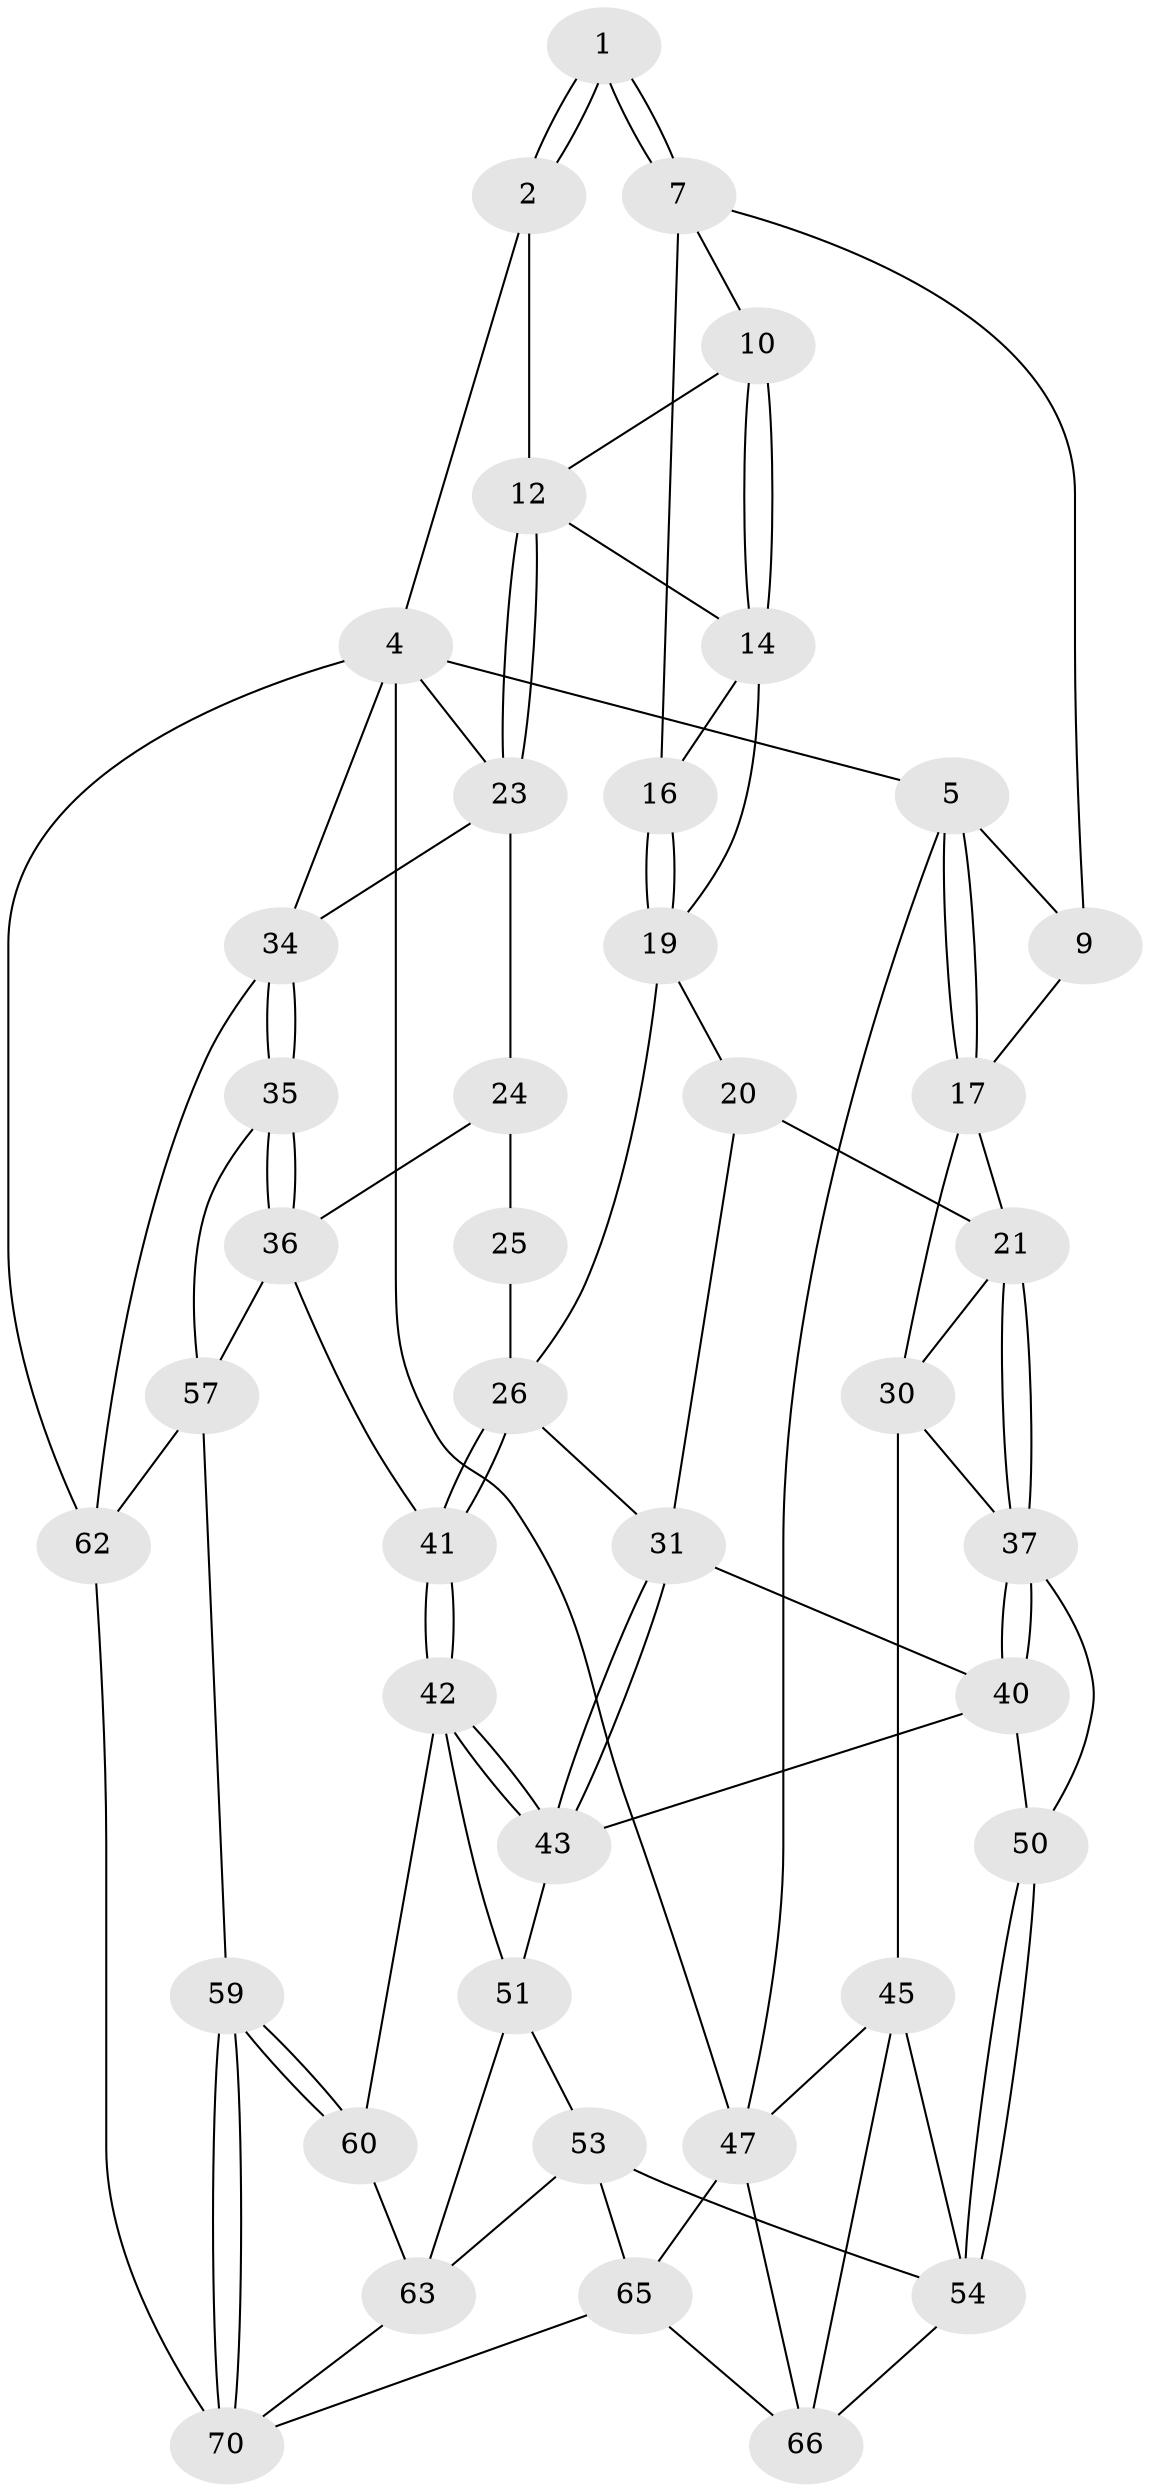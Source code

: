 // Generated by graph-tools (version 1.1) at 2025/52/02/27/25 19:52:37]
// undirected, 42 vertices, 95 edges
graph export_dot {
graph [start="1"]
  node [color=gray90,style=filled];
  1 [pos="+0.535746050946021+0"];
  2 [pos="+0.9957717718053871+0",super="+3"];
  4 [pos="+1+0",super="+67"];
  5 [pos="+0+0",super="+6"];
  7 [pos="+0.5617526128649429+0.12411344111655497",super="+8"];
  9 [pos="+0.3282582962605699+0.15171538267134538"];
  10 [pos="+0.6578719061240121+0.1363649385966046",super="+11"];
  12 [pos="+0.839459826799585+0.30384001438955605",super="+13"];
  14 [pos="+0.7240904231214519+0.2545484160108565",super="+15"];
  16 [pos="+0.4925921106246337+0.2117666794712653"];
  17 [pos="+0+0",super="+18"];
  19 [pos="+0.4670030385783265+0.3874217736760027",super="+28"];
  20 [pos="+0.3444117613659172+0.4146386239410736"];
  21 [pos="+0.23476355021656883+0.39829270194182936",super="+22"];
  23 [pos="+0.8909909342770073+0.3770972264256296",super="+29"];
  24 [pos="+0.8469416530559033+0.4055052140331907",super="+33"];
  25 [pos="+0.6996390996255196+0.4619376892215103"];
  26 [pos="+0.6024497246028506+0.4767068881906009",super="+27"];
  30 [pos="+0+0.14061701715777022",super="+39"];
  31 [pos="+0.4622041971656188+0.5841267810072849",super="+32"];
  34 [pos="+1+0.5955241331121075",super="+61"];
  35 [pos="+1+0.609349624140412"];
  36 [pos="+0.7777415174103516+0.6059506478257399",super="+44"];
  37 [pos="+0.18089282584316527+0.5194610577588507",super="+38"];
  40 [pos="+0.2805449405212893+0.56405942873452",super="+49"];
  41 [pos="+0.6762952224316181+0.6840080571586163"];
  42 [pos="+0.6231237883861241+0.7228610039792929",super="+55"];
  43 [pos="+0.4469706436605408+0.6401009474930796",super="+48"];
  45 [pos="+0+0.6880176510794873",super="+46"];
  47 [pos="+0+1",super="+74"];
  50 [pos="+0.2330455035768916+0.7044144305208521"];
  51 [pos="+0.3997410267586431+0.7489881327532871",super="+52"];
  53 [pos="+0.2818343926924306+0.768725797693982",super="+64"];
  54 [pos="+0.24286998212432853+0.7318303949933329",super="+56"];
  57 [pos="+0.7762491793897047+0.7539927727437241",super="+58"];
  59 [pos="+0.6494619228821266+1"];
  60 [pos="+0.5720143248221503+0.8736917722040084"];
  62 [pos="+0.9043295506919169+0.8585898146019799",super="+69"];
  63 [pos="+0.3863113100762286+0.8294033051197043",super="+68"];
  65 [pos="+0.1379470768571322+0.887658091628756",super="+72"];
  66 [pos="+0.12501338843141588+0.8827346328879507",super="+73"];
  70 [pos="+0.6681588521234237+1",super="+71"];
  1 -- 2;
  1 -- 2;
  1 -- 7;
  1 -- 7;
  2 -- 4;
  2 -- 12;
  4 -- 5;
  4 -- 47;
  4 -- 23;
  4 -- 34;
  4 -- 62;
  5 -- 17;
  5 -- 17;
  5 -- 47;
  5 -- 9;
  7 -- 10;
  7 -- 16;
  7 -- 9;
  9 -- 17;
  10 -- 14;
  10 -- 14;
  10 -- 12;
  12 -- 23;
  12 -- 23;
  12 -- 14;
  14 -- 16;
  14 -- 19;
  16 -- 19;
  16 -- 19;
  17 -- 30;
  17 -- 21;
  19 -- 20;
  19 -- 26;
  20 -- 21;
  20 -- 31;
  21 -- 37;
  21 -- 37;
  21 -- 30;
  23 -- 24;
  23 -- 34;
  24 -- 25 [weight=2];
  24 -- 36;
  25 -- 26;
  26 -- 41;
  26 -- 41;
  26 -- 31;
  30 -- 45;
  30 -- 37;
  31 -- 43;
  31 -- 43;
  31 -- 40;
  34 -- 35;
  34 -- 35;
  34 -- 62;
  35 -- 36;
  35 -- 36;
  35 -- 57;
  36 -- 41;
  36 -- 57;
  37 -- 40;
  37 -- 40;
  37 -- 50;
  40 -- 50;
  40 -- 43;
  41 -- 42;
  41 -- 42;
  42 -- 43;
  42 -- 43;
  42 -- 51;
  42 -- 60;
  43 -- 51;
  45 -- 47;
  45 -- 54;
  45 -- 66;
  47 -- 65;
  47 -- 66;
  50 -- 54;
  50 -- 54;
  51 -- 53;
  51 -- 63;
  53 -- 54;
  53 -- 65;
  53 -- 63;
  54 -- 66;
  57 -- 59;
  57 -- 62;
  59 -- 60;
  59 -- 60;
  59 -- 70;
  59 -- 70;
  60 -- 63;
  62 -- 70;
  63 -- 70;
  65 -- 66;
  65 -- 70;
}
